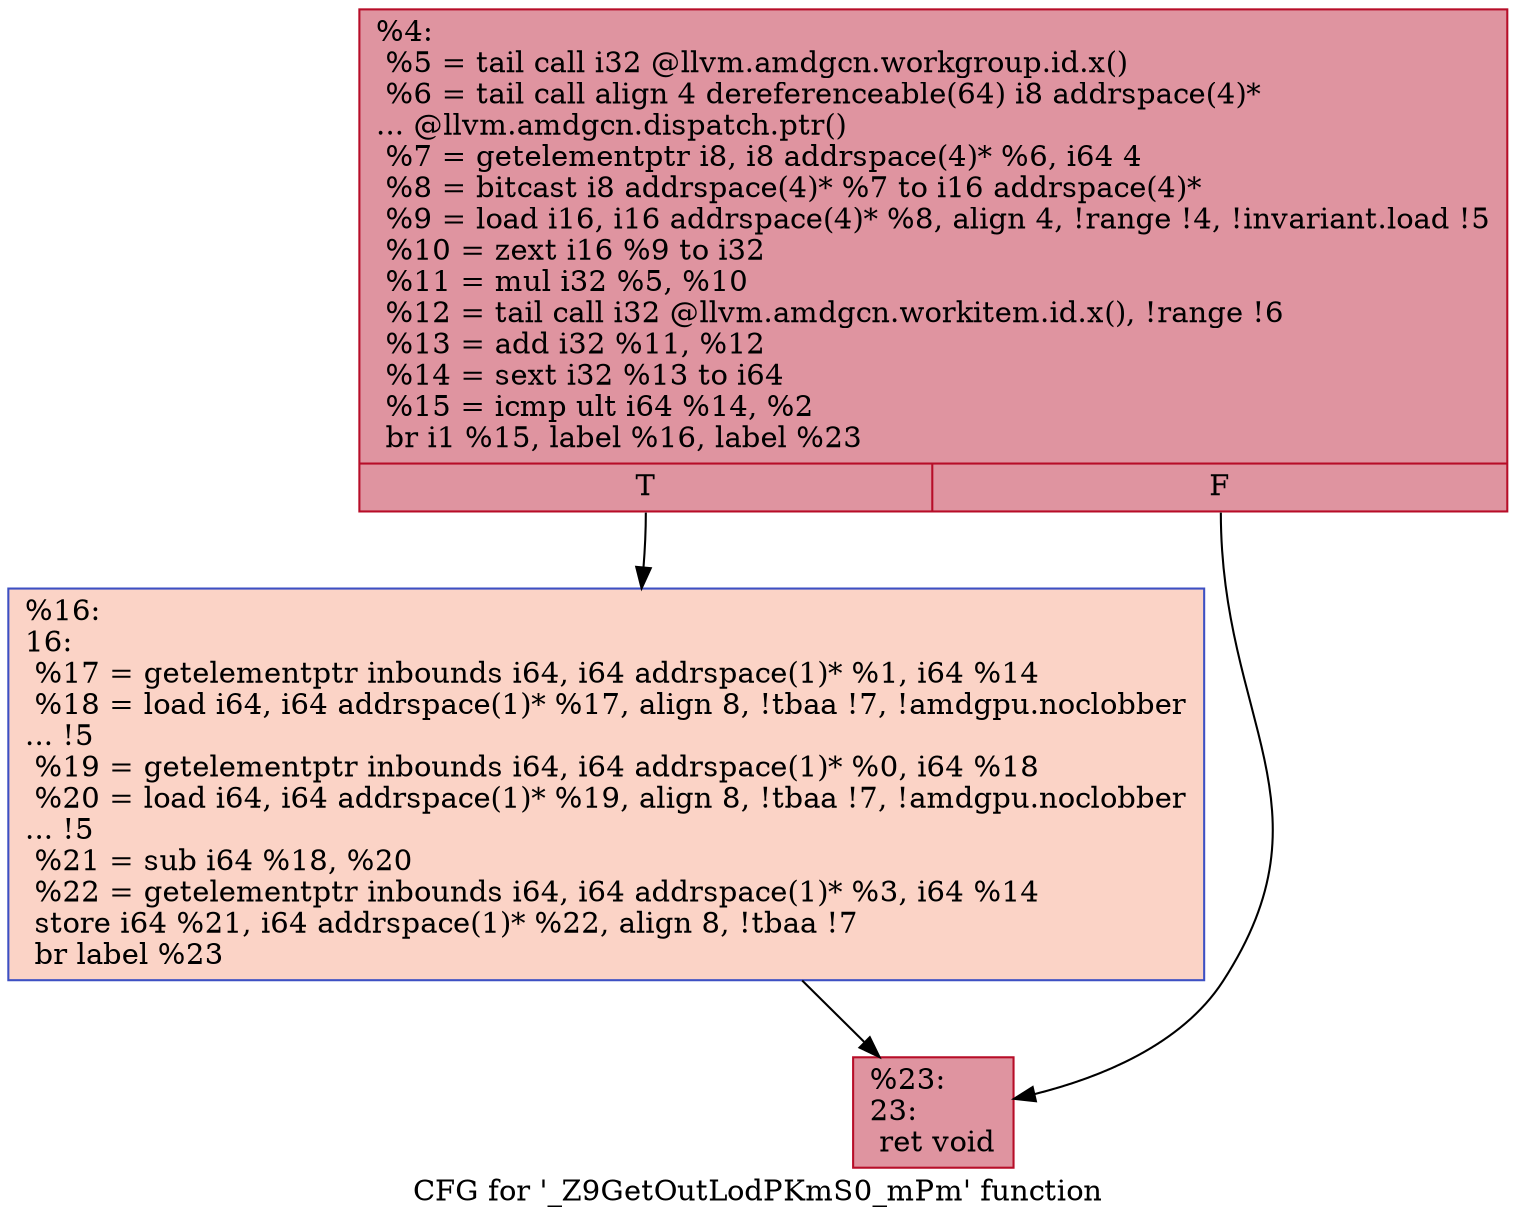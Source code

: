 digraph "CFG for '_Z9GetOutLodPKmS0_mPm' function" {
	label="CFG for '_Z9GetOutLodPKmS0_mPm' function";

	Node0x5c560e0 [shape=record,color="#b70d28ff", style=filled, fillcolor="#b70d2870",label="{%4:\l  %5 = tail call i32 @llvm.amdgcn.workgroup.id.x()\l  %6 = tail call align 4 dereferenceable(64) i8 addrspace(4)*\l... @llvm.amdgcn.dispatch.ptr()\l  %7 = getelementptr i8, i8 addrspace(4)* %6, i64 4\l  %8 = bitcast i8 addrspace(4)* %7 to i16 addrspace(4)*\l  %9 = load i16, i16 addrspace(4)* %8, align 4, !range !4, !invariant.load !5\l  %10 = zext i16 %9 to i32\l  %11 = mul i32 %5, %10\l  %12 = tail call i32 @llvm.amdgcn.workitem.id.x(), !range !6\l  %13 = add i32 %11, %12\l  %14 = sext i32 %13 to i64\l  %15 = icmp ult i64 %14, %2\l  br i1 %15, label %16, label %23\l|{<s0>T|<s1>F}}"];
	Node0x5c560e0:s0 -> Node0x5c58060;
	Node0x5c560e0:s1 -> Node0x5c580f0;
	Node0x5c58060 [shape=record,color="#3d50c3ff", style=filled, fillcolor="#f59c7d70",label="{%16:\l16:                                               \l  %17 = getelementptr inbounds i64, i64 addrspace(1)* %1, i64 %14\l  %18 = load i64, i64 addrspace(1)* %17, align 8, !tbaa !7, !amdgpu.noclobber\l... !5\l  %19 = getelementptr inbounds i64, i64 addrspace(1)* %0, i64 %18\l  %20 = load i64, i64 addrspace(1)* %19, align 8, !tbaa !7, !amdgpu.noclobber\l... !5\l  %21 = sub i64 %18, %20\l  %22 = getelementptr inbounds i64, i64 addrspace(1)* %3, i64 %14\l  store i64 %21, i64 addrspace(1)* %22, align 8, !tbaa !7\l  br label %23\l}"];
	Node0x5c58060 -> Node0x5c580f0;
	Node0x5c580f0 [shape=record,color="#b70d28ff", style=filled, fillcolor="#b70d2870",label="{%23:\l23:                                               \l  ret void\l}"];
}
